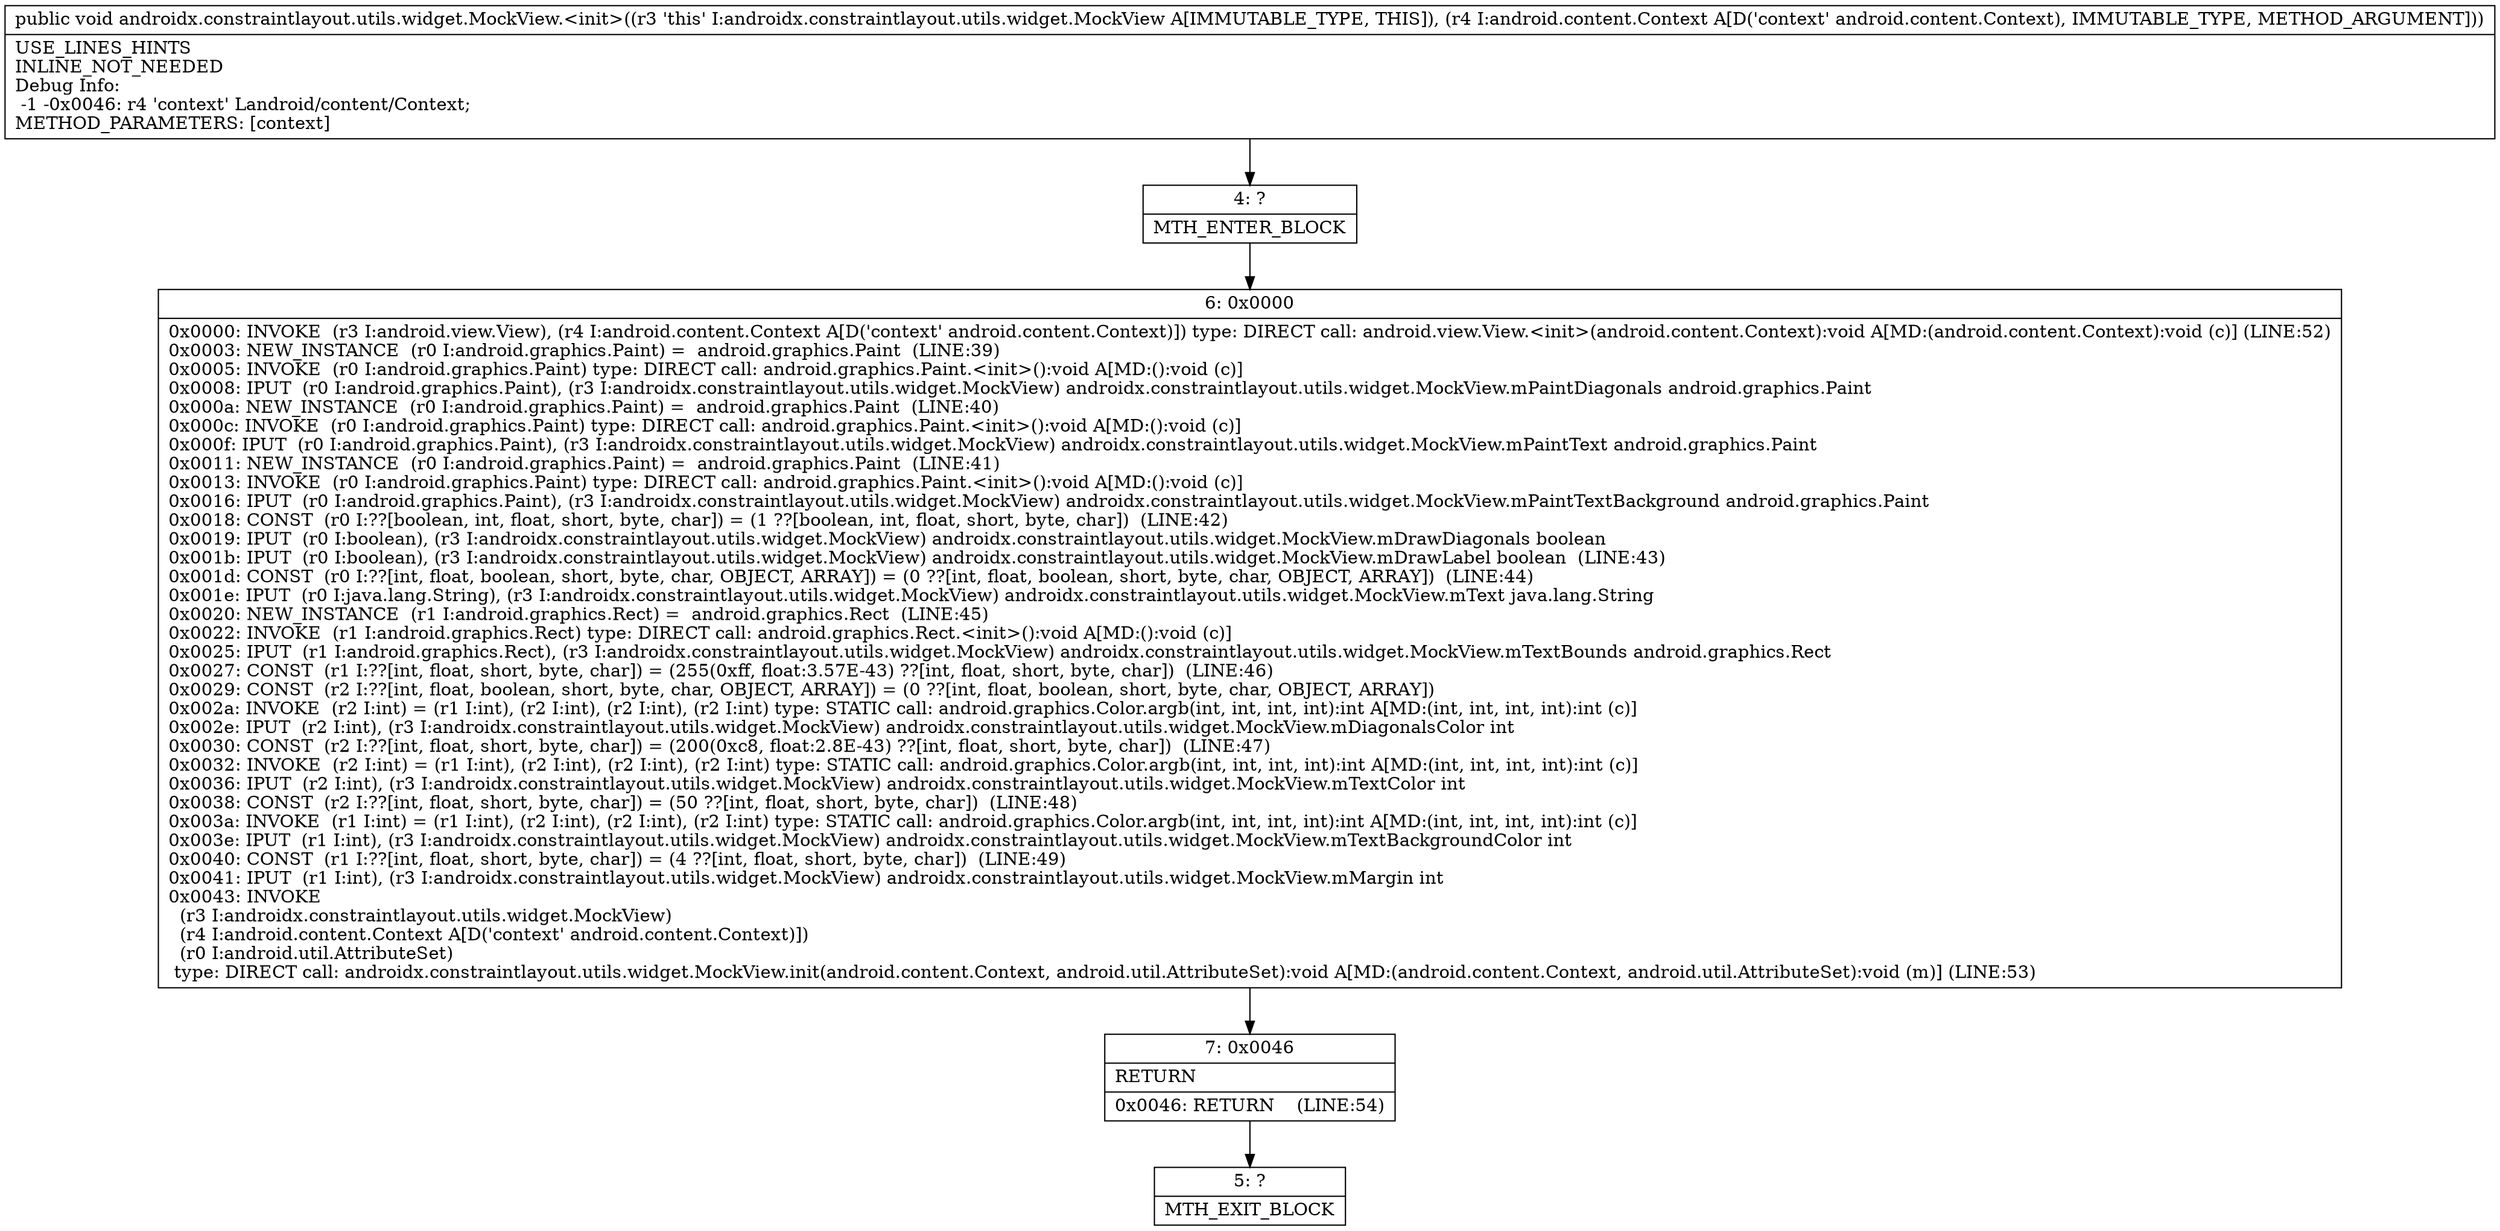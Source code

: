 digraph "CFG forandroidx.constraintlayout.utils.widget.MockView.\<init\>(Landroid\/content\/Context;)V" {
Node_4 [shape=record,label="{4\:\ ?|MTH_ENTER_BLOCK\l}"];
Node_6 [shape=record,label="{6\:\ 0x0000|0x0000: INVOKE  (r3 I:android.view.View), (r4 I:android.content.Context A[D('context' android.content.Context)]) type: DIRECT call: android.view.View.\<init\>(android.content.Context):void A[MD:(android.content.Context):void (c)] (LINE:52)\l0x0003: NEW_INSTANCE  (r0 I:android.graphics.Paint) =  android.graphics.Paint  (LINE:39)\l0x0005: INVOKE  (r0 I:android.graphics.Paint) type: DIRECT call: android.graphics.Paint.\<init\>():void A[MD:():void (c)]\l0x0008: IPUT  (r0 I:android.graphics.Paint), (r3 I:androidx.constraintlayout.utils.widget.MockView) androidx.constraintlayout.utils.widget.MockView.mPaintDiagonals android.graphics.Paint \l0x000a: NEW_INSTANCE  (r0 I:android.graphics.Paint) =  android.graphics.Paint  (LINE:40)\l0x000c: INVOKE  (r0 I:android.graphics.Paint) type: DIRECT call: android.graphics.Paint.\<init\>():void A[MD:():void (c)]\l0x000f: IPUT  (r0 I:android.graphics.Paint), (r3 I:androidx.constraintlayout.utils.widget.MockView) androidx.constraintlayout.utils.widget.MockView.mPaintText android.graphics.Paint \l0x0011: NEW_INSTANCE  (r0 I:android.graphics.Paint) =  android.graphics.Paint  (LINE:41)\l0x0013: INVOKE  (r0 I:android.graphics.Paint) type: DIRECT call: android.graphics.Paint.\<init\>():void A[MD:():void (c)]\l0x0016: IPUT  (r0 I:android.graphics.Paint), (r3 I:androidx.constraintlayout.utils.widget.MockView) androidx.constraintlayout.utils.widget.MockView.mPaintTextBackground android.graphics.Paint \l0x0018: CONST  (r0 I:??[boolean, int, float, short, byte, char]) = (1 ??[boolean, int, float, short, byte, char])  (LINE:42)\l0x0019: IPUT  (r0 I:boolean), (r3 I:androidx.constraintlayout.utils.widget.MockView) androidx.constraintlayout.utils.widget.MockView.mDrawDiagonals boolean \l0x001b: IPUT  (r0 I:boolean), (r3 I:androidx.constraintlayout.utils.widget.MockView) androidx.constraintlayout.utils.widget.MockView.mDrawLabel boolean  (LINE:43)\l0x001d: CONST  (r0 I:??[int, float, boolean, short, byte, char, OBJECT, ARRAY]) = (0 ??[int, float, boolean, short, byte, char, OBJECT, ARRAY])  (LINE:44)\l0x001e: IPUT  (r0 I:java.lang.String), (r3 I:androidx.constraintlayout.utils.widget.MockView) androidx.constraintlayout.utils.widget.MockView.mText java.lang.String \l0x0020: NEW_INSTANCE  (r1 I:android.graphics.Rect) =  android.graphics.Rect  (LINE:45)\l0x0022: INVOKE  (r1 I:android.graphics.Rect) type: DIRECT call: android.graphics.Rect.\<init\>():void A[MD:():void (c)]\l0x0025: IPUT  (r1 I:android.graphics.Rect), (r3 I:androidx.constraintlayout.utils.widget.MockView) androidx.constraintlayout.utils.widget.MockView.mTextBounds android.graphics.Rect \l0x0027: CONST  (r1 I:??[int, float, short, byte, char]) = (255(0xff, float:3.57E\-43) ??[int, float, short, byte, char])  (LINE:46)\l0x0029: CONST  (r2 I:??[int, float, boolean, short, byte, char, OBJECT, ARRAY]) = (0 ??[int, float, boolean, short, byte, char, OBJECT, ARRAY]) \l0x002a: INVOKE  (r2 I:int) = (r1 I:int), (r2 I:int), (r2 I:int), (r2 I:int) type: STATIC call: android.graphics.Color.argb(int, int, int, int):int A[MD:(int, int, int, int):int (c)]\l0x002e: IPUT  (r2 I:int), (r3 I:androidx.constraintlayout.utils.widget.MockView) androidx.constraintlayout.utils.widget.MockView.mDiagonalsColor int \l0x0030: CONST  (r2 I:??[int, float, short, byte, char]) = (200(0xc8, float:2.8E\-43) ??[int, float, short, byte, char])  (LINE:47)\l0x0032: INVOKE  (r2 I:int) = (r1 I:int), (r2 I:int), (r2 I:int), (r2 I:int) type: STATIC call: android.graphics.Color.argb(int, int, int, int):int A[MD:(int, int, int, int):int (c)]\l0x0036: IPUT  (r2 I:int), (r3 I:androidx.constraintlayout.utils.widget.MockView) androidx.constraintlayout.utils.widget.MockView.mTextColor int \l0x0038: CONST  (r2 I:??[int, float, short, byte, char]) = (50 ??[int, float, short, byte, char])  (LINE:48)\l0x003a: INVOKE  (r1 I:int) = (r1 I:int), (r2 I:int), (r2 I:int), (r2 I:int) type: STATIC call: android.graphics.Color.argb(int, int, int, int):int A[MD:(int, int, int, int):int (c)]\l0x003e: IPUT  (r1 I:int), (r3 I:androidx.constraintlayout.utils.widget.MockView) androidx.constraintlayout.utils.widget.MockView.mTextBackgroundColor int \l0x0040: CONST  (r1 I:??[int, float, short, byte, char]) = (4 ??[int, float, short, byte, char])  (LINE:49)\l0x0041: IPUT  (r1 I:int), (r3 I:androidx.constraintlayout.utils.widget.MockView) androidx.constraintlayout.utils.widget.MockView.mMargin int \l0x0043: INVOKE  \l  (r3 I:androidx.constraintlayout.utils.widget.MockView)\l  (r4 I:android.content.Context A[D('context' android.content.Context)])\l  (r0 I:android.util.AttributeSet)\l type: DIRECT call: androidx.constraintlayout.utils.widget.MockView.init(android.content.Context, android.util.AttributeSet):void A[MD:(android.content.Context, android.util.AttributeSet):void (m)] (LINE:53)\l}"];
Node_7 [shape=record,label="{7\:\ 0x0046|RETURN\l|0x0046: RETURN    (LINE:54)\l}"];
Node_5 [shape=record,label="{5\:\ ?|MTH_EXIT_BLOCK\l}"];
MethodNode[shape=record,label="{public void androidx.constraintlayout.utils.widget.MockView.\<init\>((r3 'this' I:androidx.constraintlayout.utils.widget.MockView A[IMMUTABLE_TYPE, THIS]), (r4 I:android.content.Context A[D('context' android.content.Context), IMMUTABLE_TYPE, METHOD_ARGUMENT]))  | USE_LINES_HINTS\lINLINE_NOT_NEEDED\lDebug Info:\l  \-1 \-0x0046: r4 'context' Landroid\/content\/Context;\lMETHOD_PARAMETERS: [context]\l}"];
MethodNode -> Node_4;Node_4 -> Node_6;
Node_6 -> Node_7;
Node_7 -> Node_5;
}

